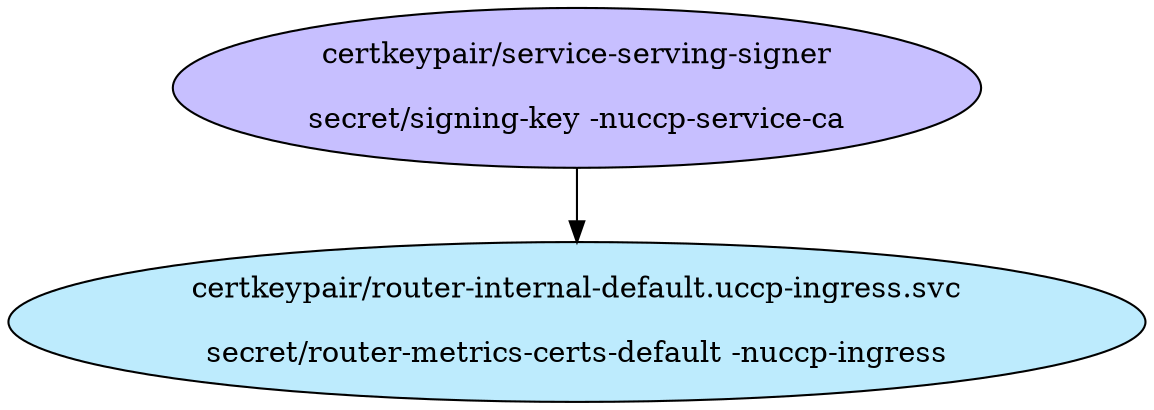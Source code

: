 digraph "Local Certificate" {
  // Node definitions.
  1 [
    label="certkeypair/service-serving-signer\n\nsecret/signing-key -nuccp-service-ca\n"
    style=filled
    fillcolor="#c7bfff"
  ];
  7 [
    label="certkeypair/router-internal-default.uccp-ingress.svc\n\nsecret/router-metrics-certs-default -nuccp-ingress\n"
    style=filled
    fillcolor="#bdebfd"
  ];

  // Edge definitions.
  1 -> 7;
}